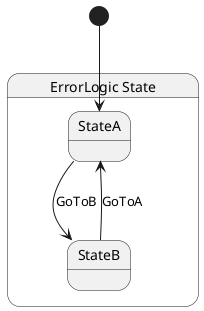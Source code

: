 @startuml ErrorLogic
state "ErrorLogic State" as Chickensoft_LogicBlocks_Tests_Fixtures_ErrorLogic_State {
  state "StateA" as Chickensoft_LogicBlocks_Tests_Fixtures_ErrorLogic_State_StateA
  state "StateB" as Chickensoft_LogicBlocks_Tests_Fixtures_ErrorLogic_State_StateB
}

Chickensoft_LogicBlocks_Tests_Fixtures_ErrorLogic_State_StateA --> Chickensoft_LogicBlocks_Tests_Fixtures_ErrorLogic_State_StateB : GoToB
Chickensoft_LogicBlocks_Tests_Fixtures_ErrorLogic_State_StateB --> Chickensoft_LogicBlocks_Tests_Fixtures_ErrorLogic_State_StateA : GoToA

[*] --> Chickensoft_LogicBlocks_Tests_Fixtures_ErrorLogic_State_StateA
@enduml